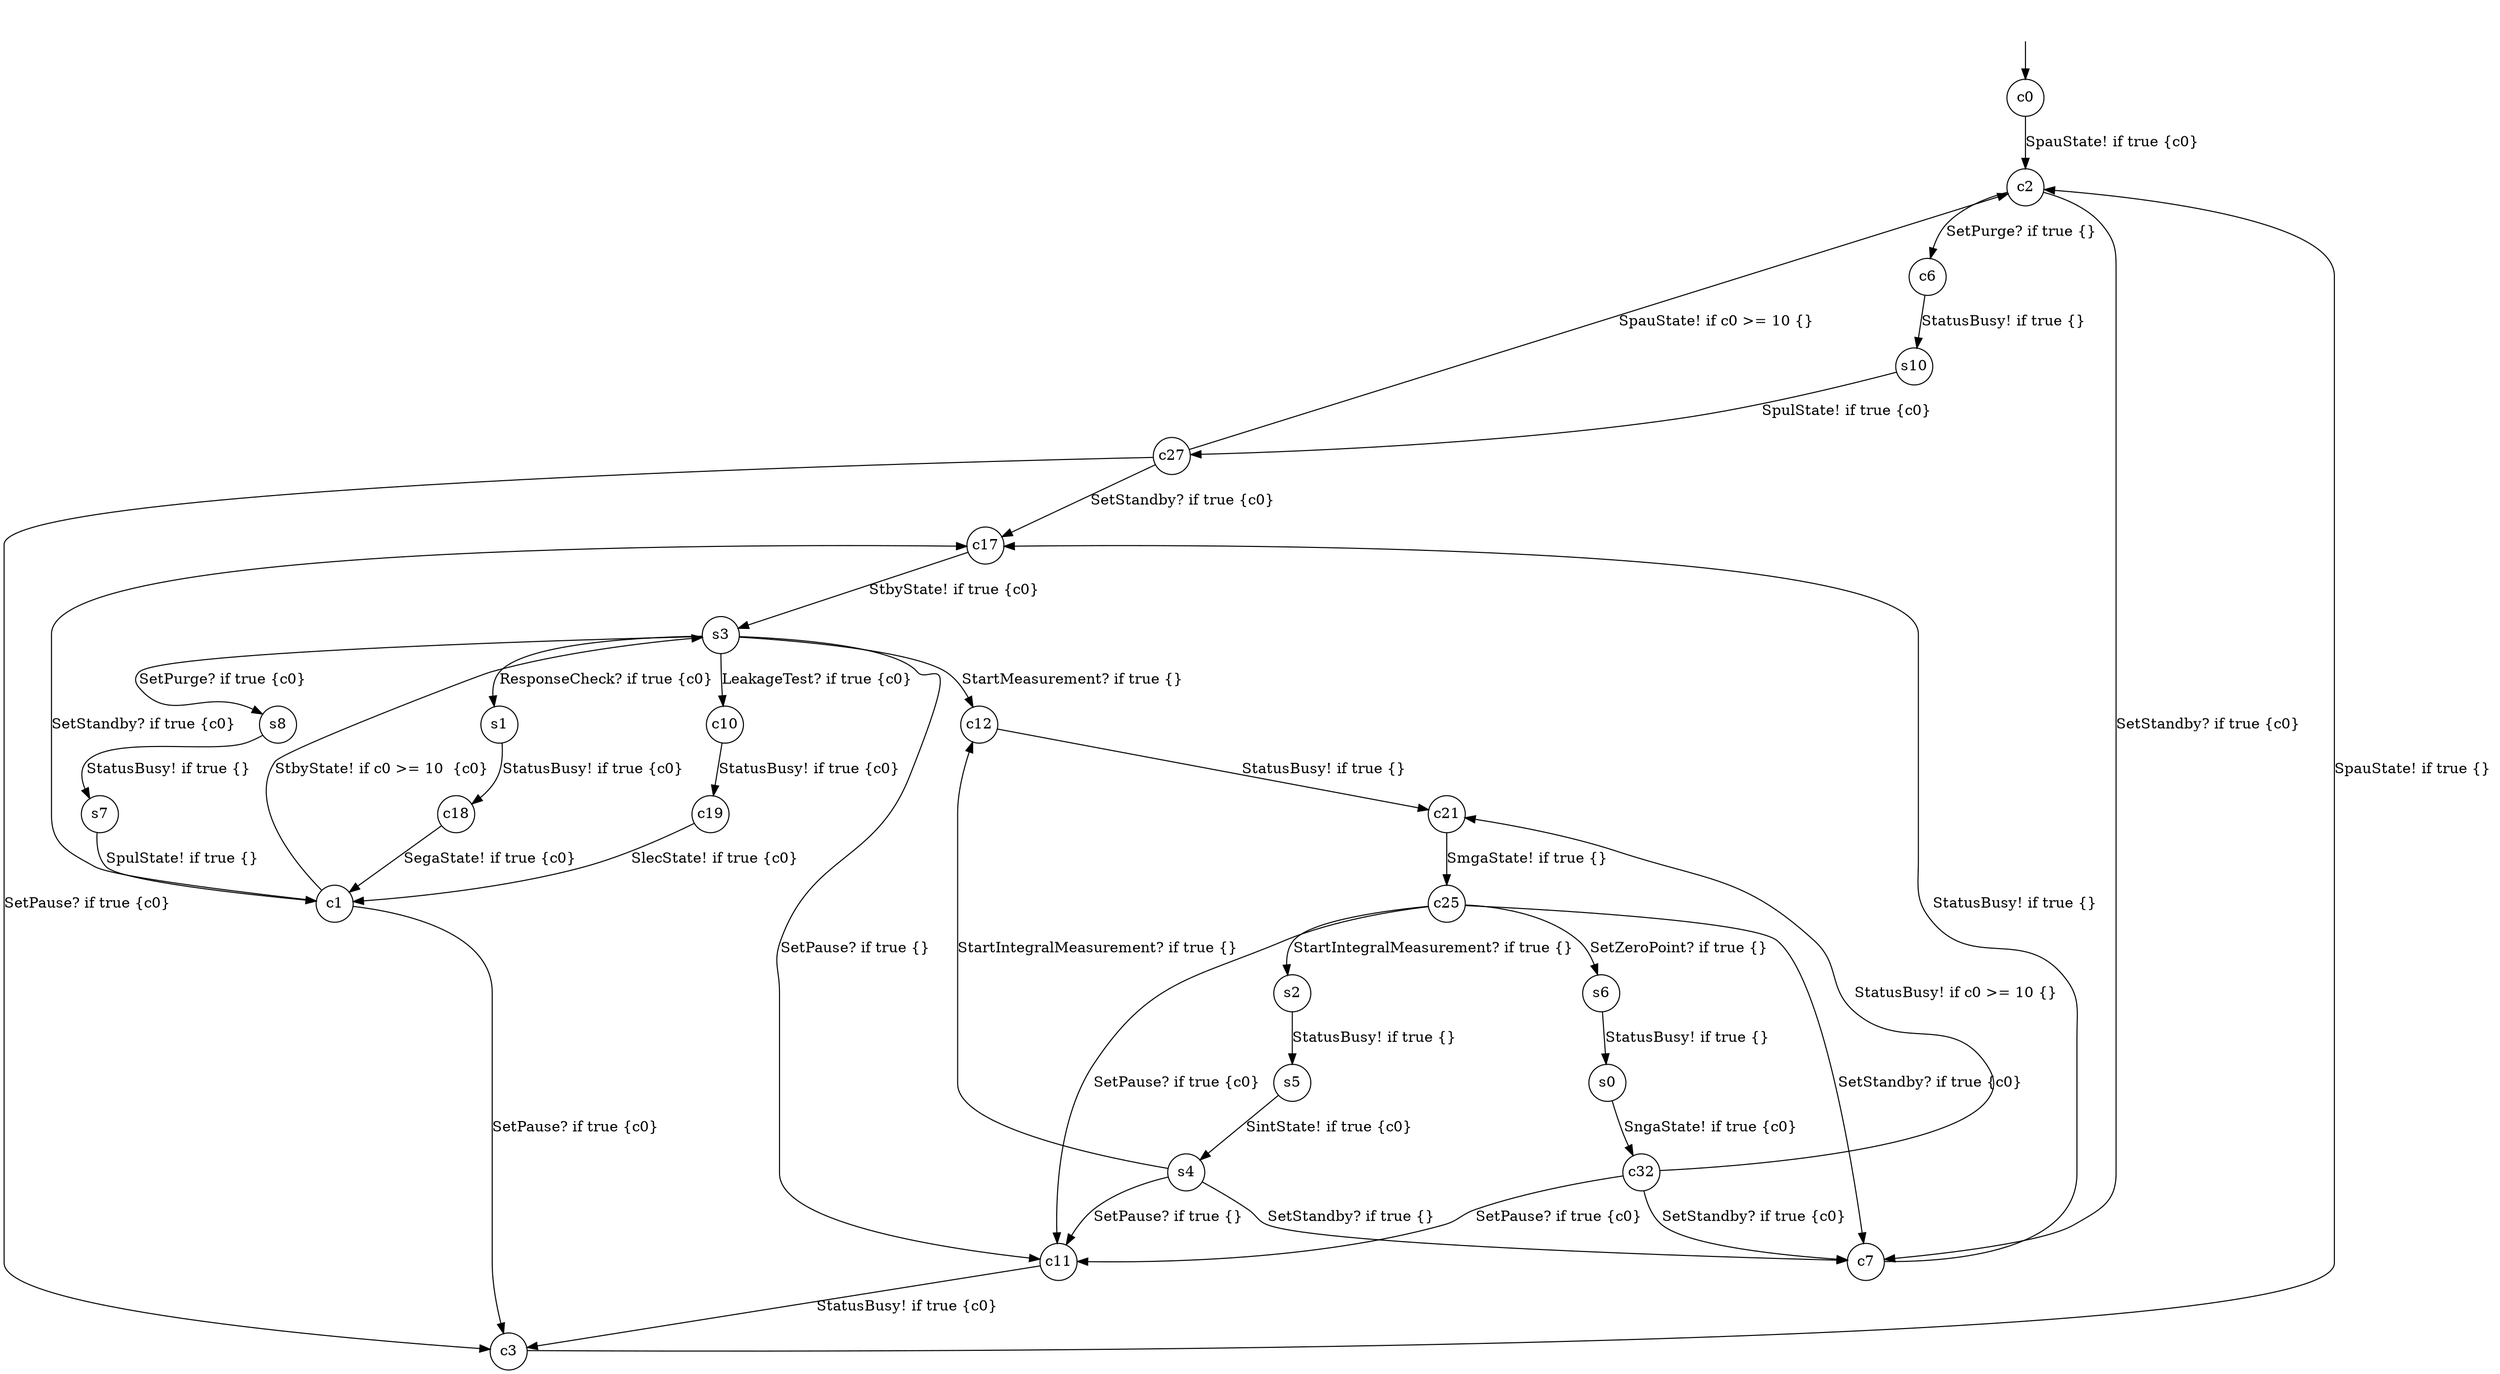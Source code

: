 digraph g {
__start0 [label="" shape="none"];
c0 [shape="circle" margin=0 label="c0"];
c1 [shape="circle" margin=0 label="c1"];
c2 [shape="circle" margin=0 label="c2"];
c3 [shape="circle" margin=0 label="c3"];
c6 [shape="circle" margin=0 label="c6"];
c7 [shape="circle" margin=0 label="c7"];
c10 [shape="circle" margin=0 label="c10"];
c11 [shape="circle" margin=0 label="c11"];
c12 [shape="circle" margin=0 label="c12"];
c17 [shape="circle" margin=0 label="c17"];
c18 [shape="circle" margin=0 label="c18"];
c19 [shape="circle" margin=0 label="c19"];
c21 [shape="circle" margin=0 label="c21"];
c25 [shape="circle" margin=0 label="c25"];
c27 [shape="circle" margin=0 label="c27"];
c32 [shape="circle" margin=0 label="c32"];
s2 [shape="circle" margin=0 label="s2"];
s5 [shape="circle" margin=0 label="s5"];
s3 [shape="circle" margin=0 label="s3"];
s4 [shape="circle" margin=0 label="s4"];
s1 [shape="circle" margin=0 label="s1"];
s7 [shape="circle" margin=0 label="s7"];
s10 [shape="circle" margin=0 label="s10"];
s0 [shape="circle" margin=0 label="s0"];
s6 [shape="circle" margin=0 label="s6"];
s8 [shape="circle" margin=0 label="s8"];
c0 -> c2 [label="SpauState! if true {c0} "];
c1 -> c3 [label="SetPause? if true {c0} "];
c1 -> c17 [label="SetStandby? if true {c0} "];
c1 -> s3 [label="StbyState! if c0 >= 10  {c0} "];
c2 -> c7 [label="SetStandby? if true {c0} "];
c2 -> c6 [label="SetPurge? if true {} "];
c3 -> c2 [label="SpauState! if true {} "];
c6 -> s10 [label="StatusBusy! if true {} "];
c7 -> c17 [label="StatusBusy! if true {} "];
c10 -> c19 [label="StatusBusy! if true {c0} "];
c11 -> c3 [label="StatusBusy! if true {c0} "];
c12 -> c21 [label="StatusBusy! if true {} "];
c17 -> s3 [label="StbyState! if true {c0} "];
c18 -> c1 [label="SegaState! if true {c0} "];
c19 -> c1 [label="SlecState! if true {c0} "];
c21 -> c25 [label="SmgaState! if true {} "];
c25 -> c7 [label="SetStandby? if true {c0} "];
c25 -> c11 [label="SetPause? if true {c0} "];
c25 -> s2 [label="StartIntegralMeasurement? if true {} "];
c25 -> s6 [label="SetZeroPoint? if true {} "];
c27 -> c3 [label="SetPause? if true {c0} "];
c27 -> c2 [label="SpauState! if c0 >= 10 {} "];
c27 -> c17 [label="SetStandby? if true {c0} "];
c32 -> c11 [label="SetPause? if true {c0} "];
c32 -> c7 [label="SetStandby? if true {c0} "];
c32 -> c21 [label="StatusBusy! if c0 >= 10 {} "];
s2 -> s5 [label="StatusBusy! if true {} "];
s5 -> s4 [label="SintState! if true {c0} "];
s3 -> c10 [label="LeakageTest? if true {c0} "];
s3 -> c11 [label="SetPause? if true {} "];
s3 -> s1 [label="ResponseCheck? if true {c0} "];
s3 -> c12 [label="StartMeasurement? if true {} "];
s3 -> s8 [label="SetPurge? if true {c0} "];
s4 -> c12 [label="StartIntegralMeasurement? if true {} "];
s4 -> c7 [label="SetStandby? if true {} "];
s4 -> c11 [label="SetPause? if true {} "];
s1 -> c18 [label="StatusBusy! if true {c0} "];
s7 -> c1 [label="SpulState! if true {} "];
s10 -> c27 [label="SpulState! if true {c0} "];
s0 -> c32 [label="SngaState! if true {c0} "];
s6 -> s0 [label="StatusBusy! if true {} "];
s8 -> s7 [label="StatusBusy! if true {} "];
__start0 -> c0;
}

